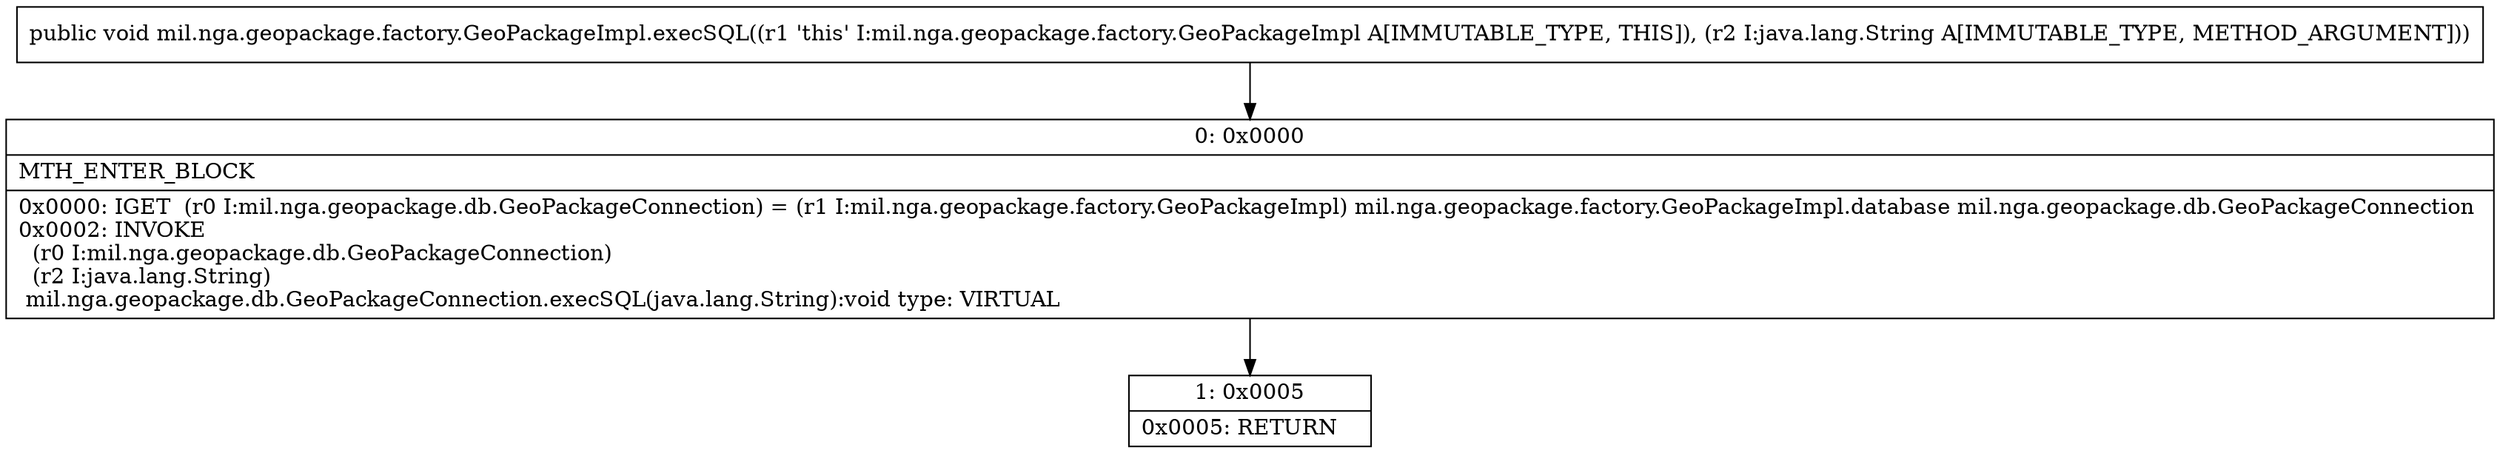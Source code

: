 digraph "CFG formil.nga.geopackage.factory.GeoPackageImpl.execSQL(Ljava\/lang\/String;)V" {
Node_0 [shape=record,label="{0\:\ 0x0000|MTH_ENTER_BLOCK\l|0x0000: IGET  (r0 I:mil.nga.geopackage.db.GeoPackageConnection) = (r1 I:mil.nga.geopackage.factory.GeoPackageImpl) mil.nga.geopackage.factory.GeoPackageImpl.database mil.nga.geopackage.db.GeoPackageConnection \l0x0002: INVOKE  \l  (r0 I:mil.nga.geopackage.db.GeoPackageConnection)\l  (r2 I:java.lang.String)\l mil.nga.geopackage.db.GeoPackageConnection.execSQL(java.lang.String):void type: VIRTUAL \l}"];
Node_1 [shape=record,label="{1\:\ 0x0005|0x0005: RETURN   \l}"];
MethodNode[shape=record,label="{public void mil.nga.geopackage.factory.GeoPackageImpl.execSQL((r1 'this' I:mil.nga.geopackage.factory.GeoPackageImpl A[IMMUTABLE_TYPE, THIS]), (r2 I:java.lang.String A[IMMUTABLE_TYPE, METHOD_ARGUMENT])) }"];
MethodNode -> Node_0;
Node_0 -> Node_1;
}

